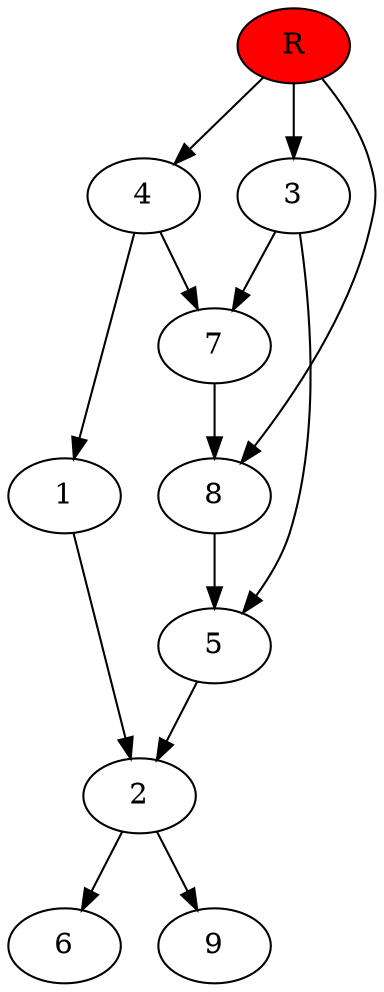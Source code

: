 digraph prb16143 {
	1
	2
	3
	4
	5
	6
	7
	8
	R [fillcolor="#ff0000" style=filled]
	1 -> 2
	2 -> 6
	2 -> 9
	3 -> 5
	3 -> 7
	4 -> 1
	4 -> 7
	5 -> 2
	7 -> 8
	8 -> 5
	R -> 3
	R -> 4
	R -> 8
}
